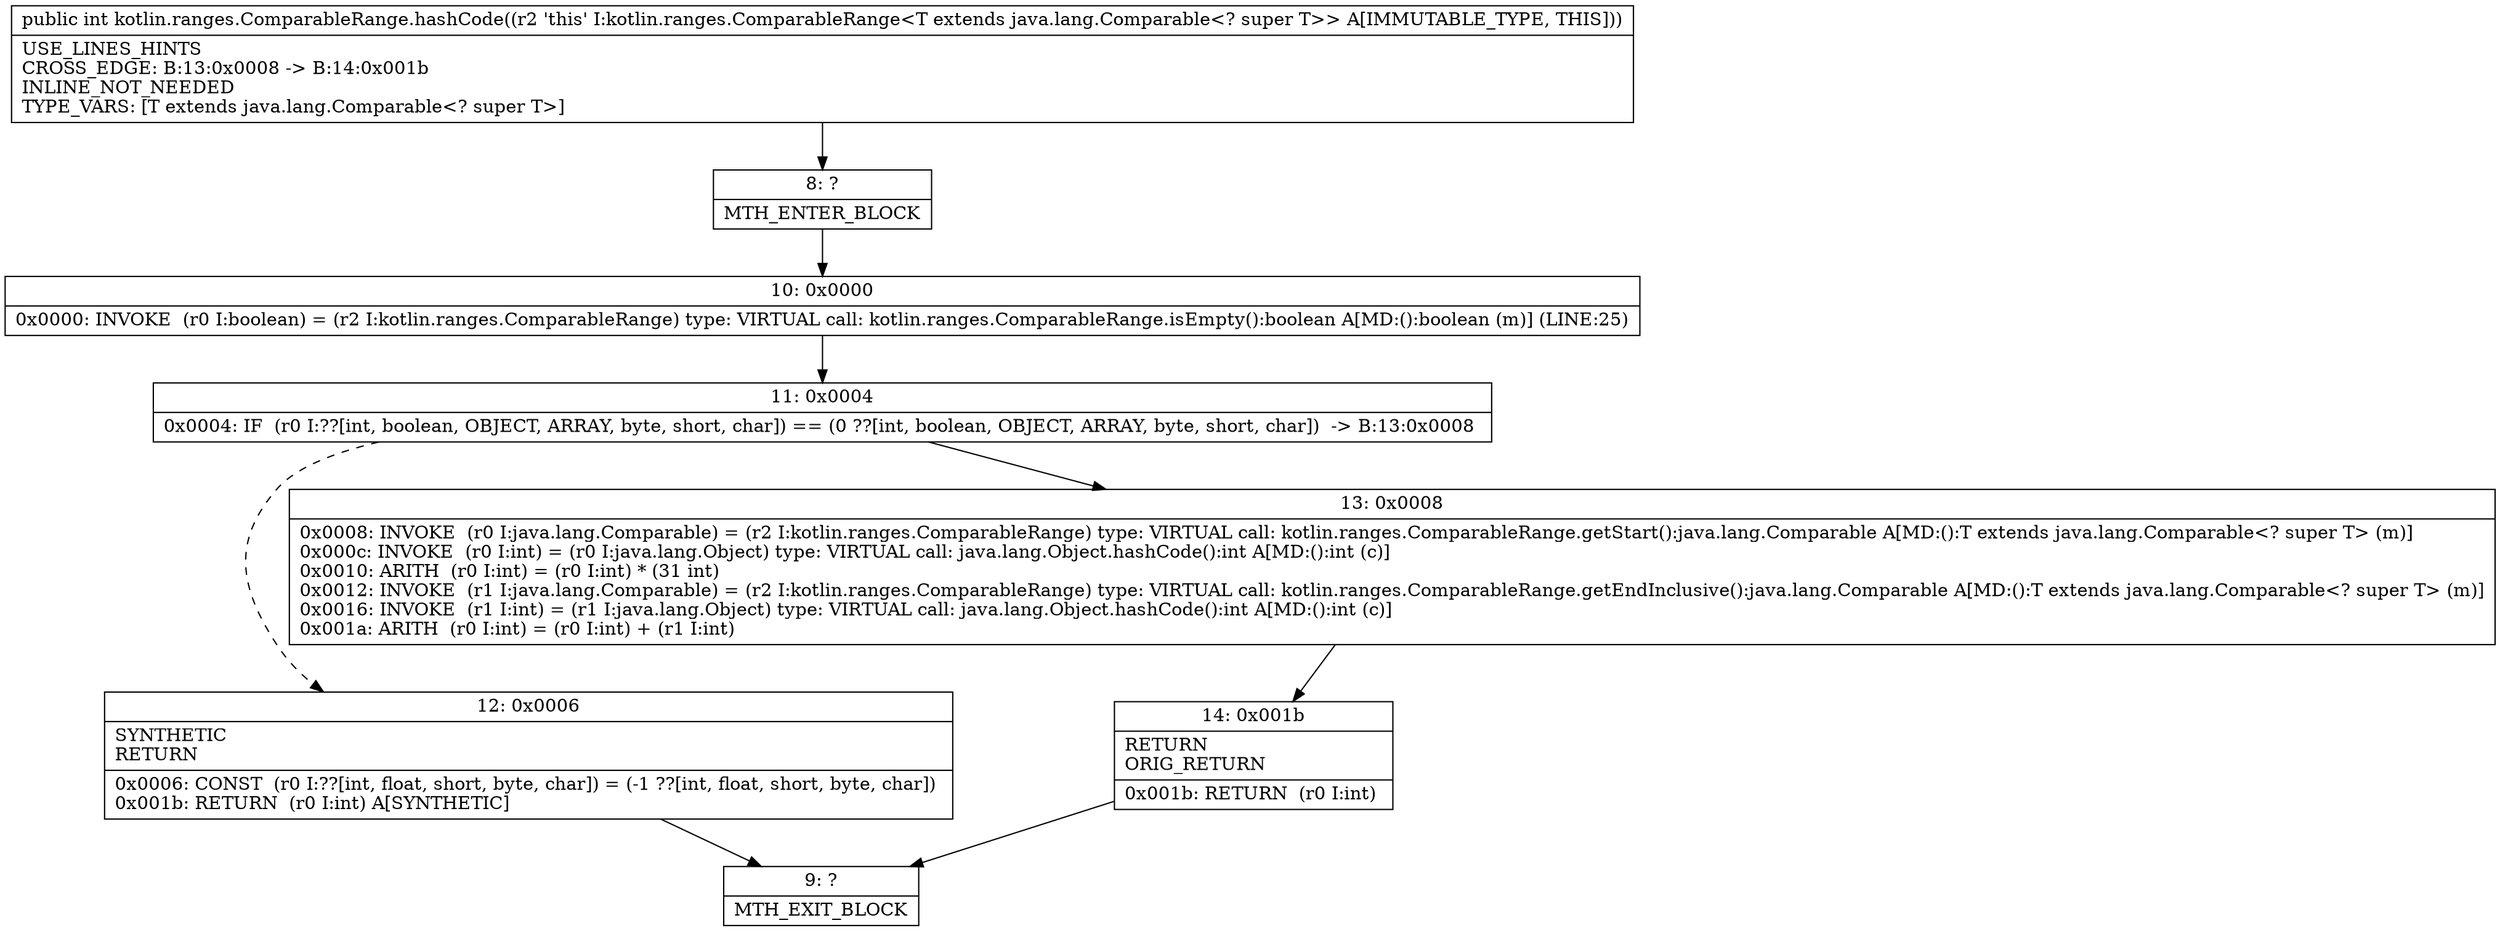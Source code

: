 digraph "CFG forkotlin.ranges.ComparableRange.hashCode()I" {
Node_8 [shape=record,label="{8\:\ ?|MTH_ENTER_BLOCK\l}"];
Node_10 [shape=record,label="{10\:\ 0x0000|0x0000: INVOKE  (r0 I:boolean) = (r2 I:kotlin.ranges.ComparableRange) type: VIRTUAL call: kotlin.ranges.ComparableRange.isEmpty():boolean A[MD:():boolean (m)] (LINE:25)\l}"];
Node_11 [shape=record,label="{11\:\ 0x0004|0x0004: IF  (r0 I:??[int, boolean, OBJECT, ARRAY, byte, short, char]) == (0 ??[int, boolean, OBJECT, ARRAY, byte, short, char])  \-\> B:13:0x0008 \l}"];
Node_12 [shape=record,label="{12\:\ 0x0006|SYNTHETIC\lRETURN\l|0x0006: CONST  (r0 I:??[int, float, short, byte, char]) = (\-1 ??[int, float, short, byte, char]) \l0x001b: RETURN  (r0 I:int) A[SYNTHETIC]\l}"];
Node_9 [shape=record,label="{9\:\ ?|MTH_EXIT_BLOCK\l}"];
Node_13 [shape=record,label="{13\:\ 0x0008|0x0008: INVOKE  (r0 I:java.lang.Comparable) = (r2 I:kotlin.ranges.ComparableRange) type: VIRTUAL call: kotlin.ranges.ComparableRange.getStart():java.lang.Comparable A[MD:():T extends java.lang.Comparable\<? super T\> (m)]\l0x000c: INVOKE  (r0 I:int) = (r0 I:java.lang.Object) type: VIRTUAL call: java.lang.Object.hashCode():int A[MD:():int (c)]\l0x0010: ARITH  (r0 I:int) = (r0 I:int) * (31 int) \l0x0012: INVOKE  (r1 I:java.lang.Comparable) = (r2 I:kotlin.ranges.ComparableRange) type: VIRTUAL call: kotlin.ranges.ComparableRange.getEndInclusive():java.lang.Comparable A[MD:():T extends java.lang.Comparable\<? super T\> (m)]\l0x0016: INVOKE  (r1 I:int) = (r1 I:java.lang.Object) type: VIRTUAL call: java.lang.Object.hashCode():int A[MD:():int (c)]\l0x001a: ARITH  (r0 I:int) = (r0 I:int) + (r1 I:int) \l}"];
Node_14 [shape=record,label="{14\:\ 0x001b|RETURN\lORIG_RETURN\l|0x001b: RETURN  (r0 I:int) \l}"];
MethodNode[shape=record,label="{public int kotlin.ranges.ComparableRange.hashCode((r2 'this' I:kotlin.ranges.ComparableRange\<T extends java.lang.Comparable\<? super T\>\> A[IMMUTABLE_TYPE, THIS]))  | USE_LINES_HINTS\lCROSS_EDGE: B:13:0x0008 \-\> B:14:0x001b\lINLINE_NOT_NEEDED\lTYPE_VARS: [T extends java.lang.Comparable\<? super T\>]\l}"];
MethodNode -> Node_8;Node_8 -> Node_10;
Node_10 -> Node_11;
Node_11 -> Node_12[style=dashed];
Node_11 -> Node_13;
Node_12 -> Node_9;
Node_13 -> Node_14;
Node_14 -> Node_9;
}

